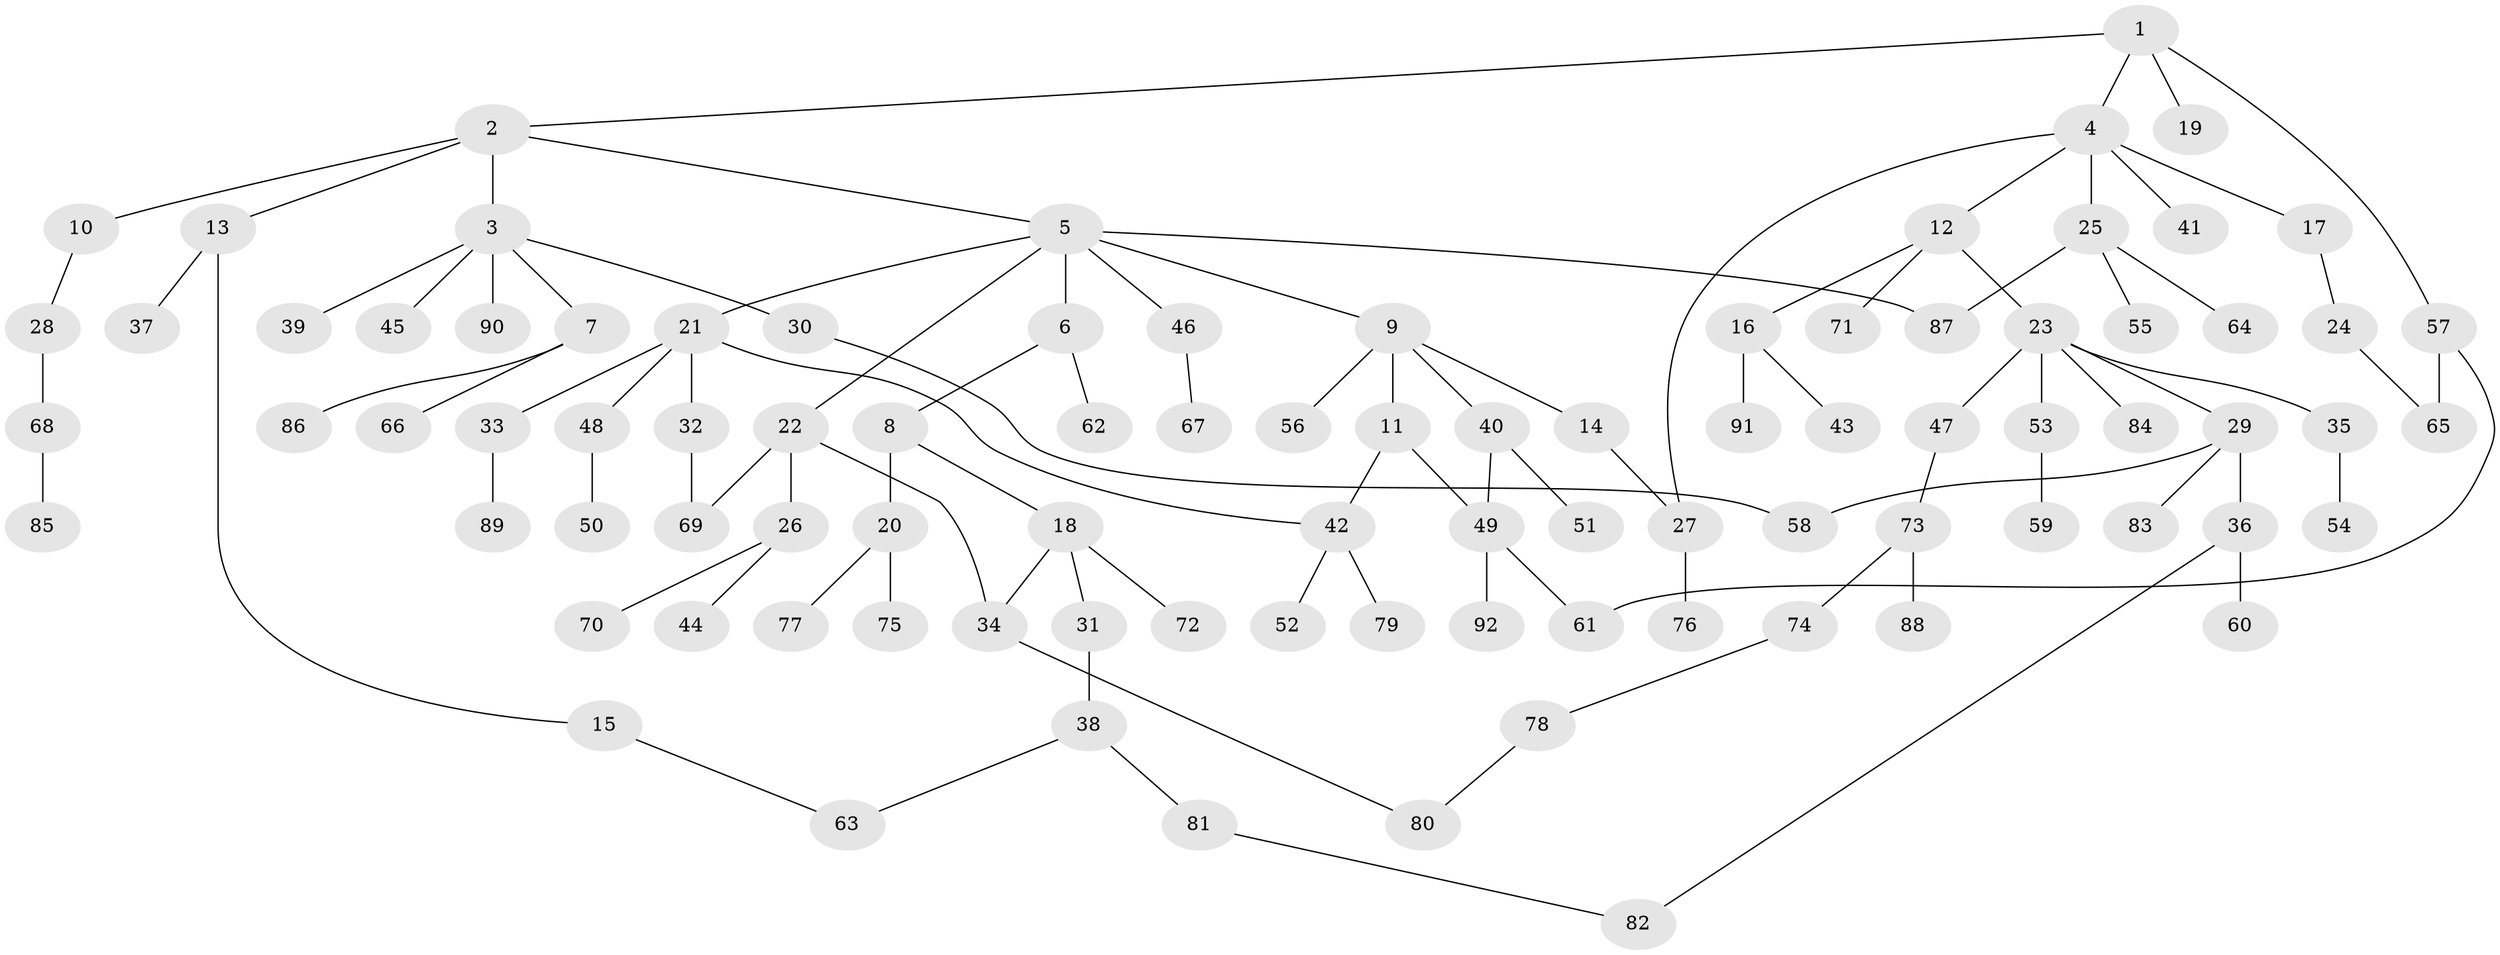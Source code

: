 // coarse degree distribution, {18: 0.01818181818181818, 3: 0.14545454545454545, 4: 0.07272727272727272, 5: 0.03636363636363636, 2: 0.2909090909090909, 7: 0.01818181818181818, 1: 0.41818181818181815}
// Generated by graph-tools (version 1.1) at 2025/17/03/04/25 18:17:01]
// undirected, 92 vertices, 103 edges
graph export_dot {
graph [start="1"]
  node [color=gray90,style=filled];
  1;
  2;
  3;
  4;
  5;
  6;
  7;
  8;
  9;
  10;
  11;
  12;
  13;
  14;
  15;
  16;
  17;
  18;
  19;
  20;
  21;
  22;
  23;
  24;
  25;
  26;
  27;
  28;
  29;
  30;
  31;
  32;
  33;
  34;
  35;
  36;
  37;
  38;
  39;
  40;
  41;
  42;
  43;
  44;
  45;
  46;
  47;
  48;
  49;
  50;
  51;
  52;
  53;
  54;
  55;
  56;
  57;
  58;
  59;
  60;
  61;
  62;
  63;
  64;
  65;
  66;
  67;
  68;
  69;
  70;
  71;
  72;
  73;
  74;
  75;
  76;
  77;
  78;
  79;
  80;
  81;
  82;
  83;
  84;
  85;
  86;
  87;
  88;
  89;
  90;
  91;
  92;
  1 -- 2;
  1 -- 4;
  1 -- 19;
  1 -- 57;
  2 -- 3;
  2 -- 5;
  2 -- 10;
  2 -- 13;
  3 -- 7;
  3 -- 30;
  3 -- 39;
  3 -- 45;
  3 -- 90;
  4 -- 12;
  4 -- 17;
  4 -- 25;
  4 -- 41;
  4 -- 27;
  5 -- 6;
  5 -- 9;
  5 -- 21;
  5 -- 22;
  5 -- 46;
  5 -- 87;
  6 -- 8;
  6 -- 62;
  7 -- 66;
  7 -- 86;
  8 -- 18;
  8 -- 20;
  9 -- 11;
  9 -- 14;
  9 -- 40;
  9 -- 56;
  10 -- 28;
  11 -- 49;
  11 -- 42;
  12 -- 16;
  12 -- 23;
  12 -- 71;
  13 -- 15;
  13 -- 37;
  14 -- 27;
  15 -- 63;
  16 -- 43;
  16 -- 91;
  17 -- 24;
  18 -- 31;
  18 -- 34;
  18 -- 72;
  20 -- 75;
  20 -- 77;
  21 -- 32;
  21 -- 33;
  21 -- 42;
  21 -- 48;
  22 -- 26;
  22 -- 69;
  22 -- 34;
  23 -- 29;
  23 -- 35;
  23 -- 47;
  23 -- 53;
  23 -- 84;
  24 -- 65;
  25 -- 55;
  25 -- 64;
  25 -- 87;
  26 -- 44;
  26 -- 70;
  27 -- 76;
  28 -- 68;
  29 -- 36;
  29 -- 83;
  29 -- 58;
  30 -- 58;
  31 -- 38;
  32 -- 69;
  33 -- 89;
  34 -- 80;
  35 -- 54;
  36 -- 60;
  36 -- 82;
  38 -- 81;
  38 -- 63;
  40 -- 49;
  40 -- 51;
  42 -- 52;
  42 -- 79;
  46 -- 67;
  47 -- 73;
  48 -- 50;
  49 -- 61;
  49 -- 92;
  53 -- 59;
  57 -- 65;
  57 -- 61;
  68 -- 85;
  73 -- 74;
  73 -- 88;
  74 -- 78;
  78 -- 80;
  81 -- 82;
}
